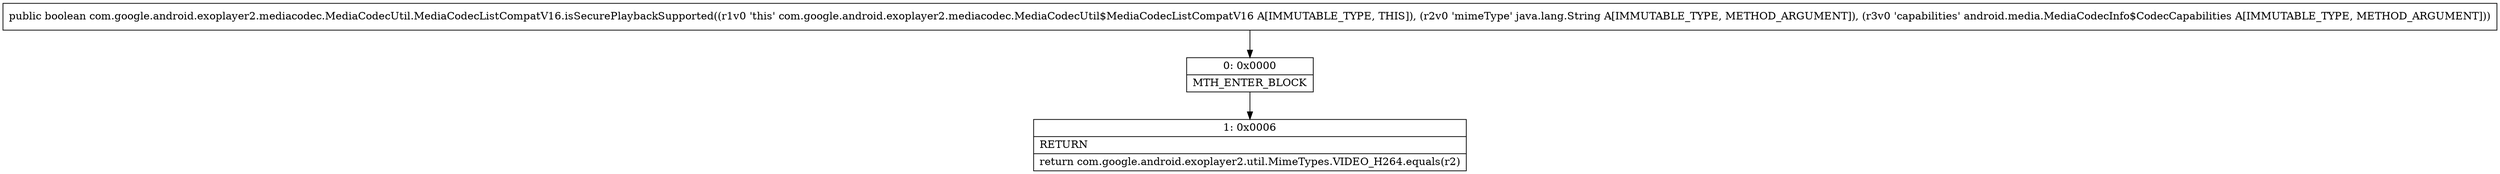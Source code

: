 digraph "CFG forcom.google.android.exoplayer2.mediacodec.MediaCodecUtil.MediaCodecListCompatV16.isSecurePlaybackSupported(Ljava\/lang\/String;Landroid\/media\/MediaCodecInfo$CodecCapabilities;)Z" {
Node_0 [shape=record,label="{0\:\ 0x0000|MTH_ENTER_BLOCK\l}"];
Node_1 [shape=record,label="{1\:\ 0x0006|RETURN\l|return com.google.android.exoplayer2.util.MimeTypes.VIDEO_H264.equals(r2)\l}"];
MethodNode[shape=record,label="{public boolean com.google.android.exoplayer2.mediacodec.MediaCodecUtil.MediaCodecListCompatV16.isSecurePlaybackSupported((r1v0 'this' com.google.android.exoplayer2.mediacodec.MediaCodecUtil$MediaCodecListCompatV16 A[IMMUTABLE_TYPE, THIS]), (r2v0 'mimeType' java.lang.String A[IMMUTABLE_TYPE, METHOD_ARGUMENT]), (r3v0 'capabilities' android.media.MediaCodecInfo$CodecCapabilities A[IMMUTABLE_TYPE, METHOD_ARGUMENT])) }"];
MethodNode -> Node_0;
Node_0 -> Node_1;
}

